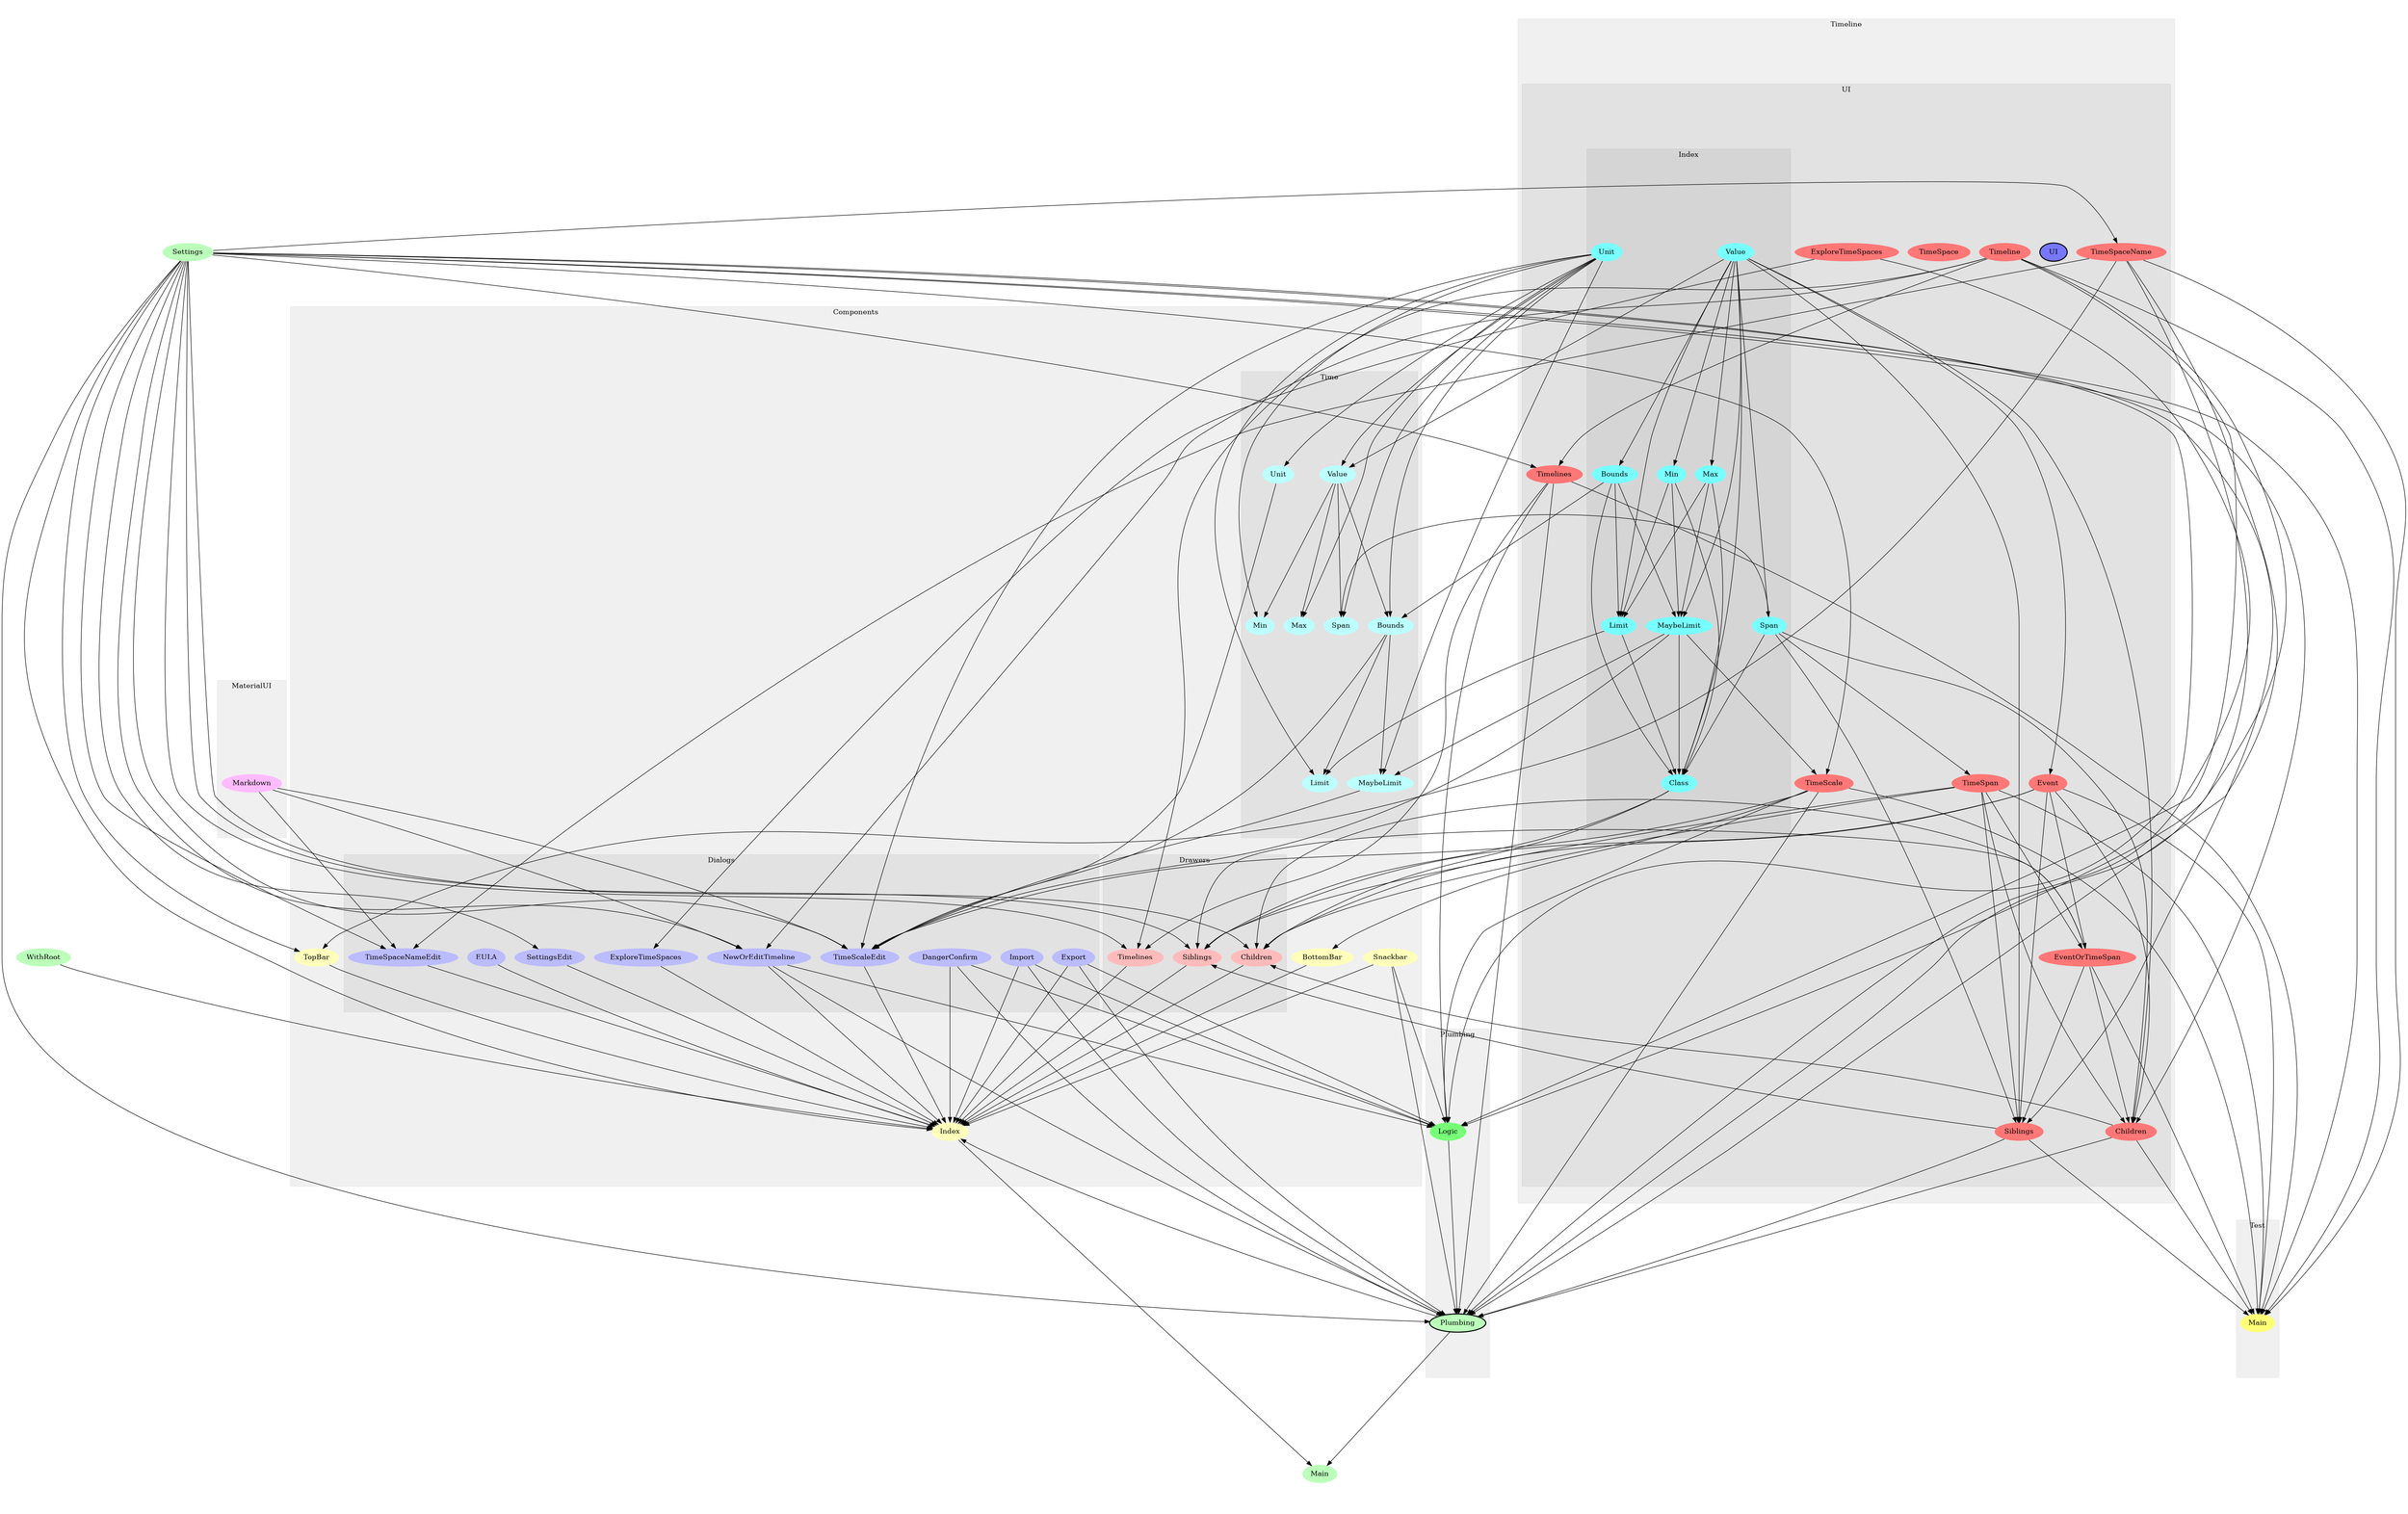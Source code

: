 digraph Modules {
size="48,32";
ratio="fill";
u1[label="WithRoot",style="filled",fillcolor="#bbffbb",penwidth="0"];
u3[label="Main",style="filled",fillcolor="#bbffbb",penwidth="0"];
u49[label="Settings",style="filled",fillcolor="#bbffbb",penwidth="0"];
subgraph cluster_0 {
label="Components";
color="#0000000F";
style="filled";
u25[label="BottomBar",style="filled",fillcolor="#ffffbb",penwidth="0"];
u35[label="TopBar",style="filled",fillcolor="#ffffbb",penwidth="0"];
u36[label="Snackbar",style="filled",fillcolor="#ffffbb",penwidth="0"];
u45[label="Index",style="filled",fillcolor="#ffffbb",penwidth="0"];
subgraph cluster_1 {
label="Dialogs";
color="#0000000F";
style="filled";
u26[label="EULA",style="filled",fillcolor="#bbbbff",penwidth="0"];
u27[label="DangerConfirm",style="filled",fillcolor="#bbbbff",penwidth="0"];
u28[label="Import",style="filled",fillcolor="#bbbbff",penwidth="0"];
u29[label="TimeScaleEdit",style="filled",fillcolor="#bbbbff",penwidth="0"];
u30[label="Export",style="filled",fillcolor="#bbbbff",penwidth="0"];
u31[label="TimeSpaceNameEdit",style="filled",fillcolor="#bbbbff",penwidth="0"];
u32[label="SettingsEdit",style="filled",fillcolor="#bbbbff",penwidth="0"];
u33[label="ExploreTimeSpaces",style="filled",fillcolor="#bbbbff",penwidth="0"];
u34[label="NewOrEditTimeline",style="filled",fillcolor="#bbbbff",penwidth="0"];

}
subgraph cluster_2 {
label="Drawers";
color="#0000000F";
style="filled";
u46[label="Siblings",style="filled",fillcolor="#ffbbbb",penwidth="0"];
u47[label="Children",style="filled",fillcolor="#ffbbbb",penwidth="0"];
u48[label="Timelines",style="filled",fillcolor="#ffbbbb",penwidth="0"];

}
subgraph cluster_3 {
label="Time";
color="#0000000F";
style="filled";
u37[label="MaybeLimit",style="filled",fillcolor="#bbffff",penwidth="0"];
u38[label="Max",style="filled",fillcolor="#bbffff",penwidth="0"];
u39[label="Bounds",style="filled",fillcolor="#bbffff",penwidth="0"];
u40[label="Value",style="filled",fillcolor="#bbffff",penwidth="0"];
u41[label="Span",style="filled",fillcolor="#bbffff",penwidth="0"];
u42[label="Unit",style="filled",fillcolor="#bbffff",penwidth="0"];
u43[label="Limit",style="filled",fillcolor="#bbffff",penwidth="0"];
u44[label="Min",style="filled",fillcolor="#bbffff",penwidth="0"];

}

}
subgraph cluster_4 {
label="MaterialUI";
color="#0000000F";
style="filled";
u50[label="Markdown",style="filled",fillcolor="#ffbbff",penwidth="0"];

}
subgraph cluster_5 {
label="Plumbing";
color="#0000000F";
style="filled";
u2[label="Plumbing",style="filled,bold",fillcolor="#bbffbb"];
u0[label="Logic",style="filled",fillcolor="#77ff77",penwidth="0"];

}
subgraph cluster_6 {
label="Test";
color="#0000000F";
style="filled";
u51[label="Main",style="filled",fillcolor="#ffff77",penwidth="0"];

}
subgraph cluster_7 {
label="Timeline";
color="#0000000F";
style="filled";
subgraph cluster_8 {
label="UI";
color="#0000000F";
style="filled";
u24[label="UI",style="filled,bold",fillcolor="#7777ff"];
u4[label="TimeSpan",style="filled",fillcolor="#ff7777",penwidth="0"];
u5[label="TimeSpaceName",style="filled",fillcolor="#ff7777",penwidth="0"];
u6[label="TimeSpace",style="filled",fillcolor="#ff7777",penwidth="0"];
u7[label="Siblings",style="filled",fillcolor="#ff7777",penwidth="0"];
u8[label="Children",style="filled",fillcolor="#ff7777",penwidth="0"];
u9[label="EventOrTimeSpan",style="filled",fillcolor="#ff7777",penwidth="0"];
u10[label="TimeScale",style="filled",fillcolor="#ff7777",penwidth="0"];
u11[label="Event",style="filled",fillcolor="#ff7777",penwidth="0"];
u12[label="Timelines",style="filled",fillcolor="#ff7777",penwidth="0"];
u22[label="ExploreTimeSpaces",style="filled",fillcolor="#ff7777",penwidth="0"];
u23[label="Timeline",style="filled",fillcolor="#ff7777",penwidth="0"];
subgraph cluster_9 {
label="Index";
color="#0000000F";
style="filled";
u13[label="MaybeLimit",style="filled",fillcolor="#77ffff",penwidth="0"];
u14[label="Class",style="filled",fillcolor="#77ffff",penwidth="0"];
u15[label="Max",style="filled",fillcolor="#77ffff",penwidth="0"];
u16[label="Bounds",style="filled",fillcolor="#77ffff",penwidth="0"];
u17[label="Value",style="filled",fillcolor="#77ffff",penwidth="0"];
u18[label="Span",style="filled",fillcolor="#77ffff",penwidth="0"];
u19[label="Unit",style="filled",fillcolor="#77ffff",penwidth="0"];
u20[label="Limit",style="filled",fillcolor="#77ffff",penwidth="0"];
u21[label="Min",style="filled",fillcolor="#77ffff",penwidth="0"];

}

}

}
u5 -> u0;
u10 -> u0;
u12 -> u0;
u23 -> u0;
u27 -> u0;
u28 -> u0;
u30 -> u0;
u34 -> u0;
u36 -> u0;
u49 -> u0;
u0 -> u2;
u5 -> u2;
u7 -> u2;
u8 -> u2;
u10 -> u2;
u12 -> u2;
u22 -> u2;
u23 -> u2;
u27 -> u2;
u28 -> u2;
u30 -> u2;
u34 -> u2;
u36 -> u2;
u49 -> u2;
u2 -> u3;
u45 -> u3;
u18 -> u4;
u49 -> u5;
u4 -> u7;
u9 -> u7;
u11 -> u7;
u17 -> u7;
u18 -> u7;
u49 -> u7;
u4 -> u8;
u9 -> u8;
u11 -> u8;
u17 -> u8;
u18 -> u8;
u49 -> u8;
u4 -> u9;
u11 -> u9;
u13 -> u10;
u49 -> u10;
u17 -> u11;
u23 -> u12;
u49 -> u12;
u15 -> u13;
u16 -> u13;
u17 -> u13;
u21 -> u13;
u13 -> u14;
u15 -> u14;
u16 -> u14;
u17 -> u14;
u18 -> u14;
u20 -> u14;
u21 -> u14;
u17 -> u15;
u17 -> u16;
u17 -> u18;
u15 -> u20;
u16 -> u20;
u17 -> u20;
u21 -> u20;
u17 -> u21;
u10 -> u25;
u10 -> u29;
u13 -> u29;
u19 -> u29;
u37 -> u29;
u39 -> u29;
u42 -> u29;
u49 -> u29;
u50 -> u29;
u5 -> u31;
u49 -> u31;
u50 -> u31;
u49 -> u32;
u22 -> u33;
u23 -> u34;
u49 -> u34;
u50 -> u34;
u5 -> u35;
u49 -> u35;
u13 -> u37;
u19 -> u37;
u39 -> u37;
u19 -> u38;
u40 -> u38;
u16 -> u39;
u19 -> u39;
u40 -> u39;
u17 -> u40;
u19 -> u40;
u18 -> u41;
u19 -> u41;
u40 -> u41;
u19 -> u42;
u19 -> u43;
u20 -> u43;
u39 -> u43;
u19 -> u44;
u40 -> u44;
u1 -> u45;
u2 -> u45;
u25 -> u45;
u26 -> u45;
u27 -> u45;
u28 -> u45;
u29 -> u45;
u30 -> u45;
u31 -> u45;
u32 -> u45;
u33 -> u45;
u34 -> u45;
u35 -> u45;
u36 -> u45;
u46 -> u45;
u47 -> u45;
u48 -> u45;
u49 -> u45;
u4 -> u46;
u7 -> u46;
u9 -> u46;
u11 -> u46;
u14 -> u46;
u49 -> u46;
u4 -> u47;
u8 -> u47;
u9 -> u47;
u11 -> u47;
u14 -> u47;
u49 -> u47;
u12 -> u48;
u23 -> u48;
u49 -> u48;
u4 -> u51;
u5 -> u51;
u7 -> u51;
u8 -> u51;
u9 -> u51;
u10 -> u51;
u11 -> u51;
u12 -> u51;
u23 -> u51;
u49 -> u51;

}
